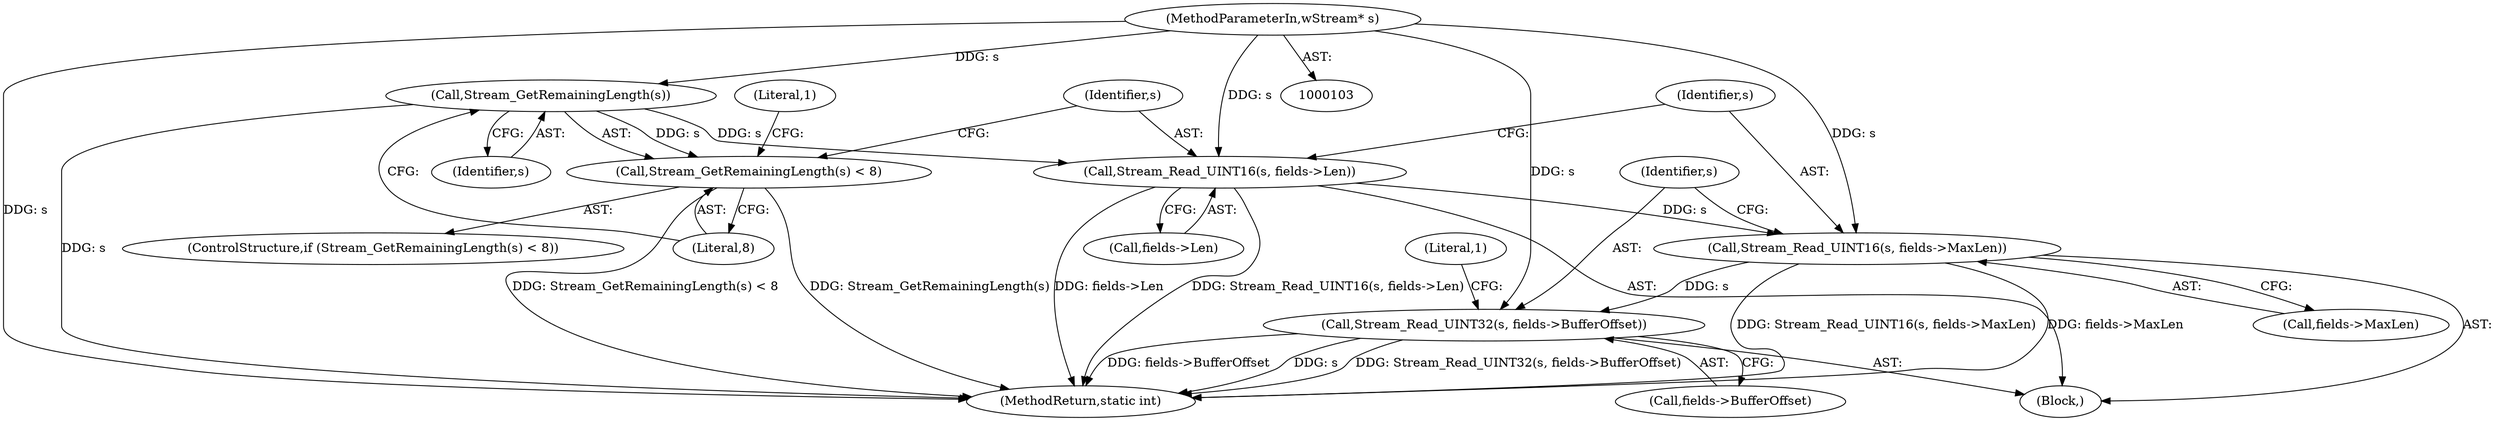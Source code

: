 digraph "0_FreeRDP_2ee663f39dc8dac3d9988e847db19b2d7e3ac8c6_3@API" {
"1000109" [label="(Call,Stream_GetRemainingLength(s))"];
"1000104" [label="(MethodParameterIn,wStream* s)"];
"1000108" [label="(Call,Stream_GetRemainingLength(s) < 8)"];
"1000115" [label="(Call,Stream_Read_UINT16(s, fields->Len))"];
"1000120" [label="(Call,Stream_Read_UINT16(s, fields->MaxLen))"];
"1000125" [label="(Call,Stream_Read_UINT32(s, fields->BufferOffset))"];
"1000127" [label="(Call,fields->BufferOffset)"];
"1000107" [label="(ControlStructure,if (Stream_GetRemainingLength(s) < 8))"];
"1000126" [label="(Identifier,s)"];
"1000114" [label="(Literal,1)"];
"1000104" [label="(MethodParameterIn,wStream* s)"];
"1000117" [label="(Call,fields->Len)"];
"1000122" [label="(Call,fields->MaxLen)"];
"1000115" [label="(Call,Stream_Read_UINT16(s, fields->Len))"];
"1000125" [label="(Call,Stream_Read_UINT32(s, fields->BufferOffset))"];
"1000110" [label="(Identifier,s)"];
"1000116" [label="(Identifier,s)"];
"1000111" [label="(Literal,8)"];
"1000108" [label="(Call,Stream_GetRemainingLength(s) < 8)"];
"1000132" [label="(MethodReturn,static int)"];
"1000109" [label="(Call,Stream_GetRemainingLength(s))"];
"1000106" [label="(Block,)"];
"1000121" [label="(Identifier,s)"];
"1000120" [label="(Call,Stream_Read_UINT16(s, fields->MaxLen))"];
"1000131" [label="(Literal,1)"];
"1000109" -> "1000108"  [label="AST: "];
"1000109" -> "1000110"  [label="CFG: "];
"1000110" -> "1000109"  [label="AST: "];
"1000111" -> "1000109"  [label="CFG: "];
"1000109" -> "1000132"  [label="DDG: s"];
"1000109" -> "1000108"  [label="DDG: s"];
"1000104" -> "1000109"  [label="DDG: s"];
"1000109" -> "1000115"  [label="DDG: s"];
"1000104" -> "1000103"  [label="AST: "];
"1000104" -> "1000132"  [label="DDG: s"];
"1000104" -> "1000115"  [label="DDG: s"];
"1000104" -> "1000120"  [label="DDG: s"];
"1000104" -> "1000125"  [label="DDG: s"];
"1000108" -> "1000107"  [label="AST: "];
"1000108" -> "1000111"  [label="CFG: "];
"1000111" -> "1000108"  [label="AST: "];
"1000114" -> "1000108"  [label="CFG: "];
"1000116" -> "1000108"  [label="CFG: "];
"1000108" -> "1000132"  [label="DDG: Stream_GetRemainingLength(s) < 8"];
"1000108" -> "1000132"  [label="DDG: Stream_GetRemainingLength(s)"];
"1000115" -> "1000106"  [label="AST: "];
"1000115" -> "1000117"  [label="CFG: "];
"1000116" -> "1000115"  [label="AST: "];
"1000117" -> "1000115"  [label="AST: "];
"1000121" -> "1000115"  [label="CFG: "];
"1000115" -> "1000132"  [label="DDG: fields->Len"];
"1000115" -> "1000132"  [label="DDG: Stream_Read_UINT16(s, fields->Len)"];
"1000115" -> "1000120"  [label="DDG: s"];
"1000120" -> "1000106"  [label="AST: "];
"1000120" -> "1000122"  [label="CFG: "];
"1000121" -> "1000120"  [label="AST: "];
"1000122" -> "1000120"  [label="AST: "];
"1000126" -> "1000120"  [label="CFG: "];
"1000120" -> "1000132"  [label="DDG: fields->MaxLen"];
"1000120" -> "1000132"  [label="DDG: Stream_Read_UINT16(s, fields->MaxLen)"];
"1000120" -> "1000125"  [label="DDG: s"];
"1000125" -> "1000106"  [label="AST: "];
"1000125" -> "1000127"  [label="CFG: "];
"1000126" -> "1000125"  [label="AST: "];
"1000127" -> "1000125"  [label="AST: "];
"1000131" -> "1000125"  [label="CFG: "];
"1000125" -> "1000132"  [label="DDG: s"];
"1000125" -> "1000132"  [label="DDG: Stream_Read_UINT32(s, fields->BufferOffset)"];
"1000125" -> "1000132"  [label="DDG: fields->BufferOffset"];
}
